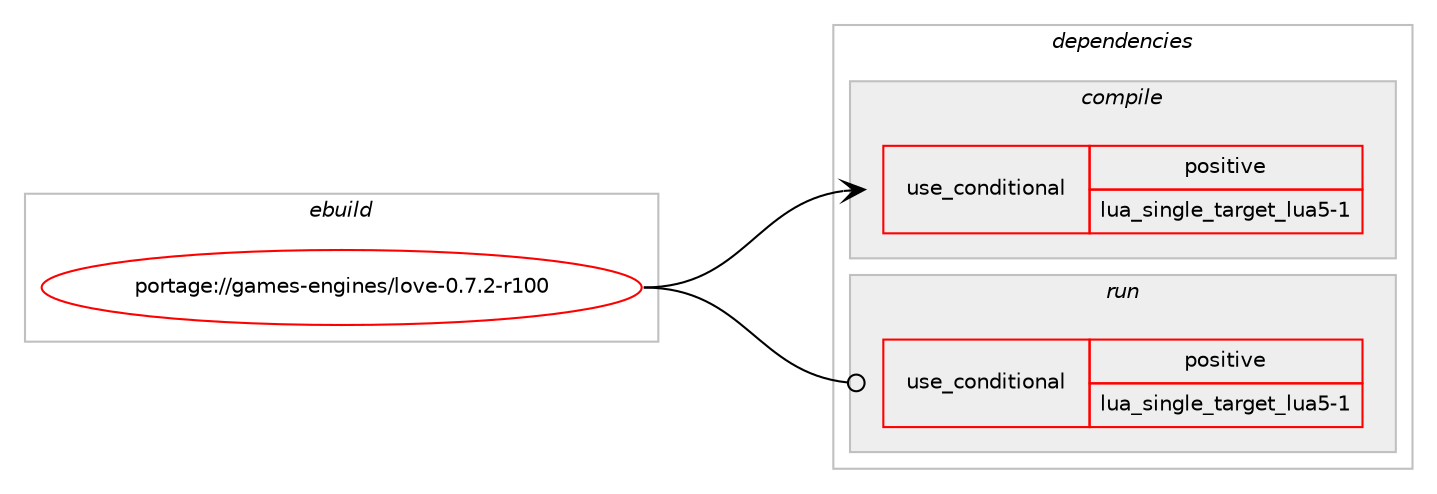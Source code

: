digraph prolog {

# *************
# Graph options
# *************

newrank=true;
concentrate=true;
compound=true;
graph [rankdir=LR,fontname=Helvetica,fontsize=10,ranksep=1.5];#, ranksep=2.5, nodesep=0.2];
edge  [arrowhead=vee];
node  [fontname=Helvetica,fontsize=10];

# **********
# The ebuild
# **********

subgraph cluster_leftcol {
color=gray;
rank=same;
label=<<i>ebuild</i>>;
id [label="portage://games-engines/love-0.7.2-r100", color=red, width=4, href="../games-engines/love-0.7.2-r100.svg"];
}

# ****************
# The dependencies
# ****************

subgraph cluster_midcol {
color=gray;
label=<<i>dependencies</i>>;
subgraph cluster_compile {
fillcolor="#eeeeee";
style=filled;
label=<<i>compile</i>>;
subgraph cond62123 {
dependency115128 [label=<<TABLE BORDER="0" CELLBORDER="1" CELLSPACING="0" CELLPADDING="4"><TR><TD ROWSPAN="3" CELLPADDING="10">use_conditional</TD></TR><TR><TD>positive</TD></TR><TR><TD>lua_single_target_lua5-1</TD></TR></TABLE>>, shape=none, color=red];
# *** BEGIN UNKNOWN DEPENDENCY TYPE (TODO) ***
# dependency115128 -> package_dependency(portage://games-engines/love-0.7.2-r100,install,no,dev-lang,lua,none,[,,],[slot(5.1)],[use(enable(deprecated),none)])
# *** END UNKNOWN DEPENDENCY TYPE (TODO) ***

}
id:e -> dependency115128:w [weight=20,style="solid",arrowhead="vee"];
# *** BEGIN UNKNOWN DEPENDENCY TYPE (TODO) ***
# id -> package_dependency(portage://games-engines/love-0.7.2-r100,install,no,dev-games,physfs,none,[,,],[],[])
# *** END UNKNOWN DEPENDENCY TYPE (TODO) ***

# *** BEGIN UNKNOWN DEPENDENCY TYPE (TODO) ***
# id -> package_dependency(portage://games-engines/love-0.7.2-r100,install,no,media-libs,devil,none,[,,],[],[use(enable(mng),none),use(enable(png),none),use(enable(tiff),none)])
# *** END UNKNOWN DEPENDENCY TYPE (TODO) ***

# *** BEGIN UNKNOWN DEPENDENCY TYPE (TODO) ***
# id -> package_dependency(portage://games-engines/love-0.7.2-r100,install,no,media-libs,freetype,none,[,,],[slot(2)],[])
# *** END UNKNOWN DEPENDENCY TYPE (TODO) ***

# *** BEGIN UNKNOWN DEPENDENCY TYPE (TODO) ***
# id -> package_dependency(portage://games-engines/love-0.7.2-r100,install,no,media-libs,libmng,none,[,,],[slot(0)],[])
# *** END UNKNOWN DEPENDENCY TYPE (TODO) ***

# *** BEGIN UNKNOWN DEPENDENCY TYPE (TODO) ***
# id -> package_dependency(portage://games-engines/love-0.7.2-r100,install,no,media-libs,libmodplug,none,[,,],[],[])
# *** END UNKNOWN DEPENDENCY TYPE (TODO) ***

# *** BEGIN UNKNOWN DEPENDENCY TYPE (TODO) ***
# id -> package_dependency(portage://games-engines/love-0.7.2-r100,install,no,media-libs,libsdl,none,[,,],[],[use(enable(joystick),none),use(enable(opengl),none)])
# *** END UNKNOWN DEPENDENCY TYPE (TODO) ***

# *** BEGIN UNKNOWN DEPENDENCY TYPE (TODO) ***
# id -> package_dependency(portage://games-engines/love-0.7.2-r100,install,no,media-libs,libvorbis,none,[,,],[],[])
# *** END UNKNOWN DEPENDENCY TYPE (TODO) ***

# *** BEGIN UNKNOWN DEPENDENCY TYPE (TODO) ***
# id -> package_dependency(portage://games-engines/love-0.7.2-r100,install,no,media-libs,openal,none,[,,],[],[])
# *** END UNKNOWN DEPENDENCY TYPE (TODO) ***

# *** BEGIN UNKNOWN DEPENDENCY TYPE (TODO) ***
# id -> package_dependency(portage://games-engines/love-0.7.2-r100,install,no,media-libs,tiff,none,[,,],[slot(0)],[])
# *** END UNKNOWN DEPENDENCY TYPE (TODO) ***

# *** BEGIN UNKNOWN DEPENDENCY TYPE (TODO) ***
# id -> package_dependency(portage://games-engines/love-0.7.2-r100,install,no,media-sound,mpg123,none,[,,],[],[])
# *** END UNKNOWN DEPENDENCY TYPE (TODO) ***

# *** BEGIN UNKNOWN DEPENDENCY TYPE (TODO) ***
# id -> package_dependency(portage://games-engines/love-0.7.2-r100,install,no,virtual,opengl,none,[,,],[],[])
# *** END UNKNOWN DEPENDENCY TYPE (TODO) ***

}
subgraph cluster_compileandrun {
fillcolor="#eeeeee";
style=filled;
label=<<i>compile and run</i>>;
}
subgraph cluster_run {
fillcolor="#eeeeee";
style=filled;
label=<<i>run</i>>;
subgraph cond62124 {
dependency115129 [label=<<TABLE BORDER="0" CELLBORDER="1" CELLSPACING="0" CELLPADDING="4"><TR><TD ROWSPAN="3" CELLPADDING="10">use_conditional</TD></TR><TR><TD>positive</TD></TR><TR><TD>lua_single_target_lua5-1</TD></TR></TABLE>>, shape=none, color=red];
# *** BEGIN UNKNOWN DEPENDENCY TYPE (TODO) ***
# dependency115129 -> package_dependency(portage://games-engines/love-0.7.2-r100,run,no,dev-lang,lua,none,[,,],[slot(5.1)],[use(enable(deprecated),none)])
# *** END UNKNOWN DEPENDENCY TYPE (TODO) ***

}
id:e -> dependency115129:w [weight=20,style="solid",arrowhead="odot"];
# *** BEGIN UNKNOWN DEPENDENCY TYPE (TODO) ***
# id -> package_dependency(portage://games-engines/love-0.7.2-r100,run,no,dev-games,physfs,none,[,,],[],[])
# *** END UNKNOWN DEPENDENCY TYPE (TODO) ***

# *** BEGIN UNKNOWN DEPENDENCY TYPE (TODO) ***
# id -> package_dependency(portage://games-engines/love-0.7.2-r100,run,no,media-libs,devil,none,[,,],[],[use(enable(mng),none),use(enable(png),none),use(enable(tiff),none)])
# *** END UNKNOWN DEPENDENCY TYPE (TODO) ***

# *** BEGIN UNKNOWN DEPENDENCY TYPE (TODO) ***
# id -> package_dependency(portage://games-engines/love-0.7.2-r100,run,no,media-libs,freetype,none,[,,],[slot(2)],[])
# *** END UNKNOWN DEPENDENCY TYPE (TODO) ***

# *** BEGIN UNKNOWN DEPENDENCY TYPE (TODO) ***
# id -> package_dependency(portage://games-engines/love-0.7.2-r100,run,no,media-libs,libmodplug,none,[,,],[],[])
# *** END UNKNOWN DEPENDENCY TYPE (TODO) ***

# *** BEGIN UNKNOWN DEPENDENCY TYPE (TODO) ***
# id -> package_dependency(portage://games-engines/love-0.7.2-r100,run,no,media-libs,libsdl,none,[,,],[],[use(enable(joystick),none),use(enable(opengl),none)])
# *** END UNKNOWN DEPENDENCY TYPE (TODO) ***

# *** BEGIN UNKNOWN DEPENDENCY TYPE (TODO) ***
# id -> package_dependency(portage://games-engines/love-0.7.2-r100,run,no,media-libs,libvorbis,none,[,,],[],[])
# *** END UNKNOWN DEPENDENCY TYPE (TODO) ***

# *** BEGIN UNKNOWN DEPENDENCY TYPE (TODO) ***
# id -> package_dependency(portage://games-engines/love-0.7.2-r100,run,no,media-libs,openal,none,[,,],[],[])
# *** END UNKNOWN DEPENDENCY TYPE (TODO) ***

# *** BEGIN UNKNOWN DEPENDENCY TYPE (TODO) ***
# id -> package_dependency(portage://games-engines/love-0.7.2-r100,run,no,media-sound,mpg123,none,[,,],[],[])
# *** END UNKNOWN DEPENDENCY TYPE (TODO) ***

# *** BEGIN UNKNOWN DEPENDENCY TYPE (TODO) ***
# id -> package_dependency(portage://games-engines/love-0.7.2-r100,run,no,virtual,opengl,none,[,,],[],[])
# *** END UNKNOWN DEPENDENCY TYPE (TODO) ***

}
}

# **************
# The candidates
# **************

subgraph cluster_choices {
rank=same;
color=gray;
label=<<i>candidates</i>>;

}

}
